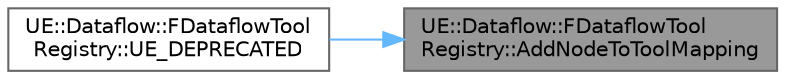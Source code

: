 digraph "UE::Dataflow::FDataflowToolRegistry::AddNodeToToolMapping"
{
 // INTERACTIVE_SVG=YES
 // LATEX_PDF_SIZE
  bgcolor="transparent";
  edge [fontname=Helvetica,fontsize=10,labelfontname=Helvetica,labelfontsize=10];
  node [fontname=Helvetica,fontsize=10,shape=box,height=0.2,width=0.4];
  rankdir="RL";
  Node1 [id="Node000001",label="UE::Dataflow::FDataflowTool\lRegistry::AddNodeToToolMapping",height=0.2,width=0.4,color="gray40", fillcolor="grey60", style="filled", fontcolor="black",tooltip=" "];
  Node1 -> Node2 [id="edge1_Node000001_Node000002",dir="back",color="steelblue1",style="solid",tooltip=" "];
  Node2 [id="Node000002",label="UE::Dataflow::FDataflowTool\lRegistry::UE_DEPRECATED",height=0.2,width=0.4,color="grey40", fillcolor="white", style="filled",URL="$d7/d6c/classUE_1_1Dataflow_1_1FDataflowToolRegistry.html#a7eb0108242e22a488b9a1e7f6496b667",tooltip=" "];
}
